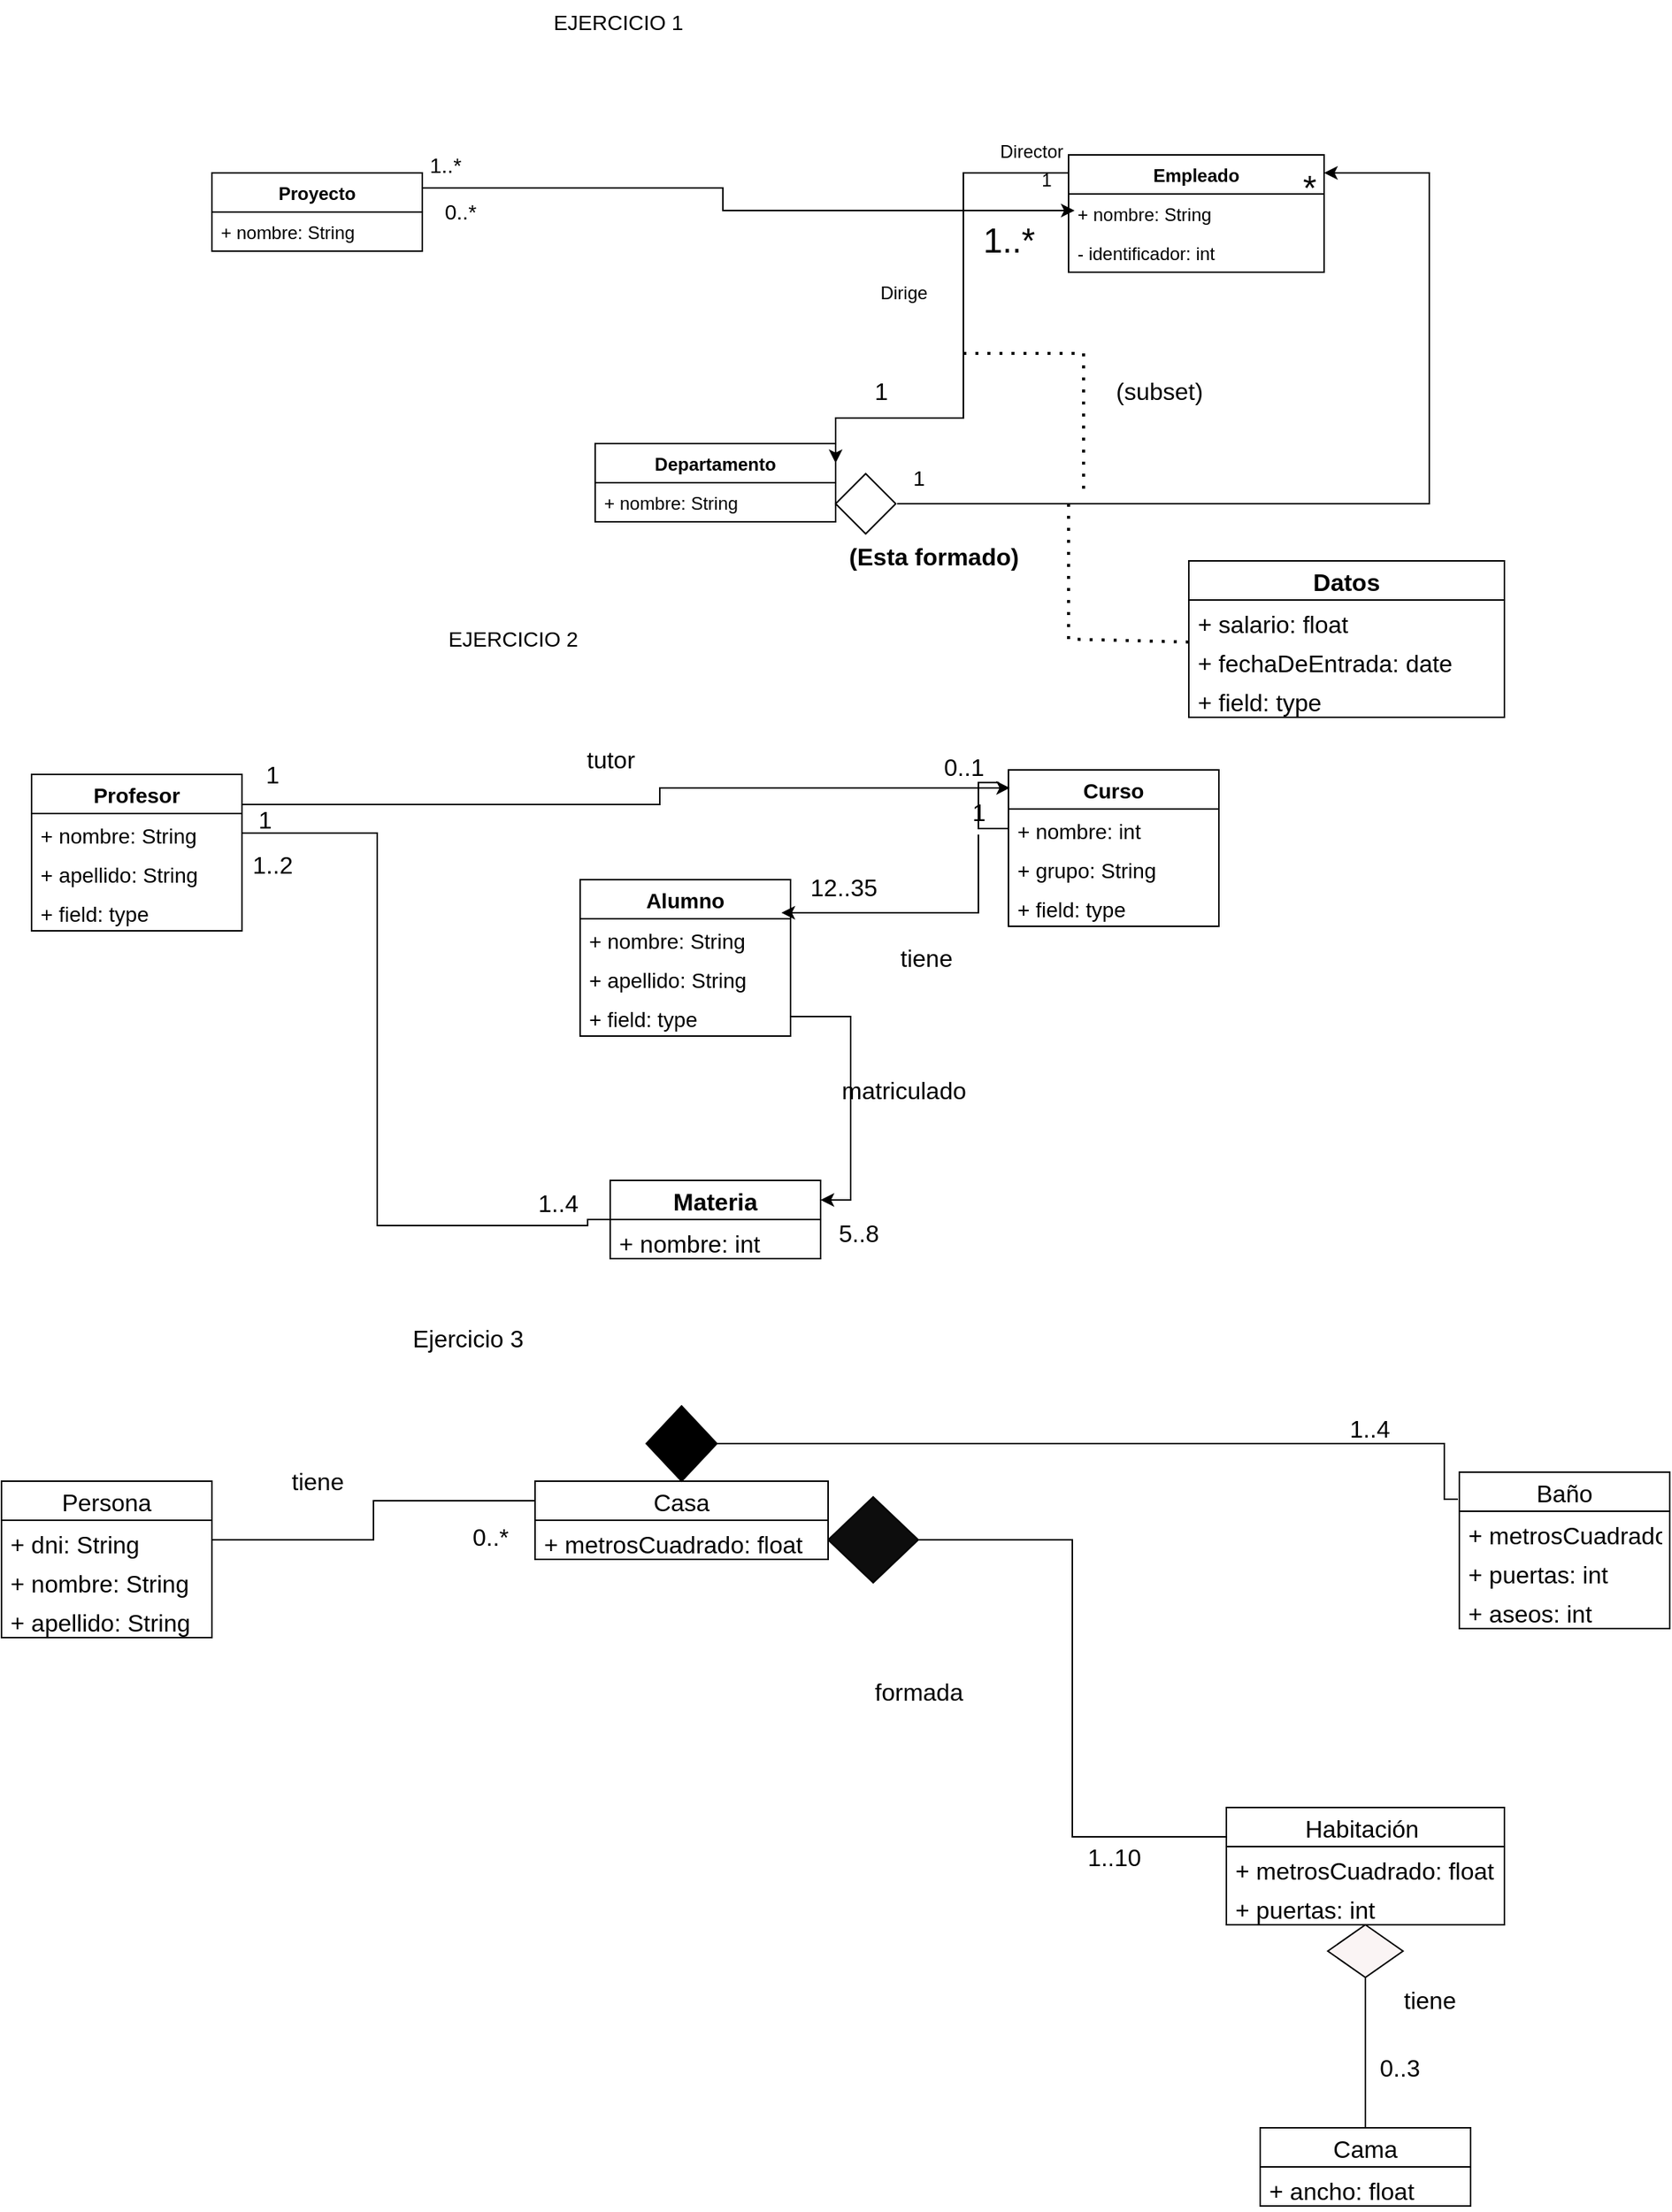 <mxfile version="20.8.20" type="device"><diagram name="Página-1" id="tEs4qa1ADUMWdbzUs_eU"><mxGraphModel dx="1387" dy="788" grid="1" gridSize="10" guides="1" tooltips="1" connect="1" arrows="1" fold="1" page="1" pageScale="1" pageWidth="1654" pageHeight="2336" math="0" shadow="0"><root><mxCell id="0"/><mxCell id="1" parent="0"/><mxCell id="wUo-vT5V9MlrkUWXclEa-17" style="edgeStyle=orthogonalEdgeStyle;rounded=0;orthogonalLoop=1;jettySize=auto;html=1;entryX=1;entryY=0.25;entryDx=0;entryDy=0;" parent="1" source="wUo-vT5V9MlrkUWXclEa-5" target="wUo-vT5V9MlrkUWXclEa-10" edge="1"><mxGeometry relative="1" as="geometry"><Array as="points"><mxPoint x="810" y="160"/><mxPoint x="810" y="323"/></Array></mxGeometry></mxCell><mxCell id="wUo-vT5V9MlrkUWXclEa-5" value="Empleado" style="swimlane;fontStyle=1;childLayout=stackLayout;horizontal=1;startSize=26;fillColor=none;horizontalStack=0;resizeParent=1;resizeParentMax=0;resizeLast=0;collapsible=1;marginBottom=0;" parent="1" vertex="1"><mxGeometry x="880" y="148" width="170" height="78" as="geometry"/></mxCell><mxCell id="wUo-vT5V9MlrkUWXclEa-6" value="+ nombre: String" style="text;strokeColor=none;fillColor=none;align=left;verticalAlign=top;spacingLeft=4;spacingRight=4;overflow=hidden;rotatable=0;points=[[0,0.5],[1,0.5]];portConstraint=eastwest;" parent="wUo-vT5V9MlrkUWXclEa-5" vertex="1"><mxGeometry y="26" width="170" height="26" as="geometry"/></mxCell><mxCell id="wUo-vT5V9MlrkUWXclEa-7" value="- identificador: int" style="text;strokeColor=none;fillColor=none;align=left;verticalAlign=top;spacingLeft=4;spacingRight=4;overflow=hidden;rotatable=0;points=[[0,0.5],[1,0.5]];portConstraint=eastwest;" parent="wUo-vT5V9MlrkUWXclEa-5" vertex="1"><mxGeometry y="52" width="170" height="26" as="geometry"/></mxCell><mxCell id="wUo-vT5V9MlrkUWXclEa-10" value="Departamento" style="swimlane;fontStyle=1;childLayout=stackLayout;horizontal=1;startSize=26;fillColor=none;horizontalStack=0;resizeParent=1;resizeParentMax=0;resizeLast=0;collapsible=1;marginBottom=0;" parent="1" vertex="1"><mxGeometry x="565" y="340" width="160" height="52" as="geometry"/></mxCell><mxCell id="wUo-vT5V9MlrkUWXclEa-11" value="+ nombre: String" style="text;strokeColor=none;fillColor=none;align=left;verticalAlign=top;spacingLeft=4;spacingRight=4;overflow=hidden;rotatable=0;points=[[0,0.5],[1,0.5]];portConstraint=eastwest;" parent="wUo-vT5V9MlrkUWXclEa-10" vertex="1"><mxGeometry y="26" width="160" height="26" as="geometry"/></mxCell><mxCell id="wUo-vT5V9MlrkUWXclEa-25" style="edgeStyle=orthogonalEdgeStyle;rounded=0;orthogonalLoop=1;jettySize=auto;html=1;entryX=1.133;entryY=0.8;entryDx=0;entryDy=0;entryPerimeter=0;fontSize=14;" parent="1" source="wUo-vT5V9MlrkUWXclEa-14" edge="1"><mxGeometry relative="1" as="geometry"><mxPoint x="883.99" y="185" as="targetPoint"/><Array as="points"><mxPoint x="650" y="170"/><mxPoint x="650" y="185"/></Array></mxGeometry></mxCell><mxCell id="wUo-vT5V9MlrkUWXclEa-14" value="Proyecto" style="swimlane;fontStyle=1;childLayout=stackLayout;horizontal=1;startSize=26;fillColor=none;horizontalStack=0;resizeParent=1;resizeParentMax=0;resizeLast=0;collapsible=1;marginBottom=0;" parent="1" vertex="1"><mxGeometry x="310" y="160" width="140" height="52" as="geometry"/></mxCell><mxCell id="wUo-vT5V9MlrkUWXclEa-15" value="+ nombre: String" style="text;strokeColor=none;fillColor=none;align=left;verticalAlign=top;spacingLeft=4;spacingRight=4;overflow=hidden;rotatable=0;points=[[0,0.5],[1,0.5]];portConstraint=eastwest;" parent="wUo-vT5V9MlrkUWXclEa-14" vertex="1"><mxGeometry y="26" width="140" height="26" as="geometry"/></mxCell><mxCell id="wUo-vT5V9MlrkUWXclEa-18" value="&lt;font style=&quot;font-size: 16px;&quot;&gt;1&lt;/font&gt;" style="text;html=1;align=center;verticalAlign=middle;resizable=0;points=[];autosize=1;strokeColor=none;fillColor=none;" parent="1" vertex="1"><mxGeometry x="740" y="290" width="30" height="30" as="geometry"/></mxCell><mxCell id="wUo-vT5V9MlrkUWXclEa-20" value="Director" style="text;html=1;align=center;verticalAlign=middle;resizable=0;points=[];autosize=1;strokeColor=none;fillColor=none;" parent="1" vertex="1"><mxGeometry x="820" y="131" width="70" height="30" as="geometry"/></mxCell><mxCell id="wUo-vT5V9MlrkUWXclEa-21" value="Dirige" style="text;html=1;align=center;verticalAlign=middle;resizable=0;points=[];autosize=1;strokeColor=none;fillColor=none;" parent="1" vertex="1"><mxGeometry x="745" y="225" width="50" height="30" as="geometry"/></mxCell><mxCell id="wUo-vT5V9MlrkUWXclEa-22" style="edgeStyle=orthogonalEdgeStyle;rounded=0;orthogonalLoop=1;jettySize=auto;html=1;exitX=0.033;exitY=1;exitDx=0;exitDy=0;exitPerimeter=0;" parent="1" source="wUo-vT5V9MlrkUWXclEa-24" edge="1"><mxGeometry relative="1" as="geometry"><mxPoint x="1050" y="160" as="targetPoint"/><Array as="points"><mxPoint x="1120" y="380"/><mxPoint x="1120" y="160"/></Array></mxGeometry></mxCell><mxCell id="wUo-vT5V9MlrkUWXclEa-23" value="&lt;font style=&quot;font-size: 23px;&quot;&gt;*&lt;/font&gt;" style="text;html=1;align=center;verticalAlign=middle;resizable=0;points=[];autosize=1;strokeColor=none;fillColor=none;" parent="1" vertex="1"><mxGeometry x="1025" y="150" width="30" height="40" as="geometry"/></mxCell><mxCell id="wUo-vT5V9MlrkUWXclEa-24" value="&lt;font style=&quot;font-size: 14px;&quot;&gt;1&lt;/font&gt;" style="text;html=1;align=center;verticalAlign=middle;resizable=0;points=[];autosize=1;strokeColor=none;fillColor=none;fontSize=23;" parent="1" vertex="1"><mxGeometry x="765" y="340" width="30" height="40" as="geometry"/></mxCell><mxCell id="wUo-vT5V9MlrkUWXclEa-26" value="1..*" style="text;html=1;align=center;verticalAlign=middle;resizable=0;points=[];autosize=1;strokeColor=none;fillColor=none;fontSize=14;" parent="1" vertex="1"><mxGeometry x="445" y="140" width="40" height="30" as="geometry"/></mxCell><mxCell id="wUo-vT5V9MlrkUWXclEa-28" value="&lt;font style=&quot;font-size: 23px;&quot;&gt;1..*&lt;/font&gt;" style="text;html=1;align=center;verticalAlign=middle;resizable=0;points=[];autosize=1;strokeColor=none;fillColor=none;" parent="1" vertex="1"><mxGeometry x="810" y="185" width="60" height="40" as="geometry"/></mxCell><mxCell id="wUo-vT5V9MlrkUWXclEa-29" value="EJERCICIO 1" style="text;html=1;align=center;verticalAlign=middle;resizable=0;points=[];autosize=1;strokeColor=none;fillColor=none;fontSize=14;" parent="1" vertex="1"><mxGeometry x="525" y="45" width="110" height="30" as="geometry"/></mxCell><mxCell id="wUo-vT5V9MlrkUWXclEa-30" value="EJERCICIO 2" style="text;html=1;align=center;verticalAlign=middle;resizable=0;points=[];autosize=1;strokeColor=none;fillColor=none;fontSize=14;" parent="1" vertex="1"><mxGeometry x="455" y="455" width="110" height="30" as="geometry"/></mxCell><mxCell id="wUo-vT5V9MlrkUWXclEa-38" value="Profesor" style="swimlane;fontStyle=1;childLayout=stackLayout;horizontal=1;startSize=26;fillColor=none;horizontalStack=0;resizeParent=1;resizeParentMax=0;resizeLast=0;collapsible=1;marginBottom=0;fontSize=14;" parent="1" vertex="1"><mxGeometry x="190" y="560" width="140" height="104" as="geometry"/></mxCell><mxCell id="wUo-vT5V9MlrkUWXclEa-39" value="+ nombre: String" style="text;strokeColor=none;fillColor=none;align=left;verticalAlign=top;spacingLeft=4;spacingRight=4;overflow=hidden;rotatable=0;points=[[0,0.5],[1,0.5]];portConstraint=eastwest;fontSize=14;" parent="wUo-vT5V9MlrkUWXclEa-38" vertex="1"><mxGeometry y="26" width="140" height="26" as="geometry"/></mxCell><mxCell id="wUo-vT5V9MlrkUWXclEa-40" value="+ apellido: String" style="text;strokeColor=none;fillColor=none;align=left;verticalAlign=top;spacingLeft=4;spacingRight=4;overflow=hidden;rotatable=0;points=[[0,0.5],[1,0.5]];portConstraint=eastwest;fontSize=14;" parent="wUo-vT5V9MlrkUWXclEa-38" vertex="1"><mxGeometry y="52" width="140" height="26" as="geometry"/></mxCell><mxCell id="wUo-vT5V9MlrkUWXclEa-41" value="+ field: type" style="text;strokeColor=none;fillColor=none;align=left;verticalAlign=top;spacingLeft=4;spacingRight=4;overflow=hidden;rotatable=0;points=[[0,0.5],[1,0.5]];portConstraint=eastwest;fontSize=14;" parent="wUo-vT5V9MlrkUWXclEa-38" vertex="1"><mxGeometry y="78" width="140" height="26" as="geometry"/></mxCell><mxCell id="wUo-vT5V9MlrkUWXclEa-42" value="Alumno" style="swimlane;fontStyle=1;childLayout=stackLayout;horizontal=1;startSize=26;fillColor=none;horizontalStack=0;resizeParent=1;resizeParentMax=0;resizeLast=0;collapsible=1;marginBottom=0;fontSize=14;" parent="1" vertex="1"><mxGeometry x="555" y="630" width="140" height="104" as="geometry"/></mxCell><mxCell id="wUo-vT5V9MlrkUWXclEa-43" value="+ nombre: String" style="text;strokeColor=none;fillColor=none;align=left;verticalAlign=top;spacingLeft=4;spacingRight=4;overflow=hidden;rotatable=0;points=[[0,0.5],[1,0.5]];portConstraint=eastwest;fontSize=14;" parent="wUo-vT5V9MlrkUWXclEa-42" vertex="1"><mxGeometry y="26" width="140" height="26" as="geometry"/></mxCell><mxCell id="wUo-vT5V9MlrkUWXclEa-44" value="+ apellido: String" style="text;strokeColor=none;fillColor=none;align=left;verticalAlign=top;spacingLeft=4;spacingRight=4;overflow=hidden;rotatable=0;points=[[0,0.5],[1,0.5]];portConstraint=eastwest;fontSize=14;" parent="wUo-vT5V9MlrkUWXclEa-42" vertex="1"><mxGeometry y="52" width="140" height="26" as="geometry"/></mxCell><mxCell id="wUo-vT5V9MlrkUWXclEa-45" value="+ field: type" style="text;strokeColor=none;fillColor=none;align=left;verticalAlign=top;spacingLeft=4;spacingRight=4;overflow=hidden;rotatable=0;points=[[0,0.5],[1,0.5]];portConstraint=eastwest;fontSize=14;" parent="wUo-vT5V9MlrkUWXclEa-42" vertex="1"><mxGeometry y="78" width="140" height="26" as="geometry"/></mxCell><mxCell id="wUo-vT5V9MlrkUWXclEa-46" value="Curso" style="swimlane;fontStyle=1;childLayout=stackLayout;horizontal=1;startSize=26;fillColor=none;horizontalStack=0;resizeParent=1;resizeParentMax=0;resizeLast=0;collapsible=1;marginBottom=0;fontSize=14;" parent="1" vertex="1"><mxGeometry x="840" y="557" width="140" height="104" as="geometry"/></mxCell><mxCell id="wUo-vT5V9MlrkUWXclEa-47" value="+ nombre: int" style="text;strokeColor=none;fillColor=none;align=left;verticalAlign=top;spacingLeft=4;spacingRight=4;overflow=hidden;rotatable=0;points=[[0,0.5],[1,0.5]];portConstraint=eastwest;fontSize=14;" parent="wUo-vT5V9MlrkUWXclEa-46" vertex="1"><mxGeometry y="26" width="140" height="26" as="geometry"/></mxCell><mxCell id="wUo-vT5V9MlrkUWXclEa-48" value="+ grupo: String" style="text;strokeColor=none;fillColor=none;align=left;verticalAlign=top;spacingLeft=4;spacingRight=4;overflow=hidden;rotatable=0;points=[[0,0.5],[1,0.5]];portConstraint=eastwest;fontSize=14;" parent="wUo-vT5V9MlrkUWXclEa-46" vertex="1"><mxGeometry y="52" width="140" height="26" as="geometry"/></mxCell><mxCell id="wUo-vT5V9MlrkUWXclEa-49" value="+ field: type" style="text;strokeColor=none;fillColor=none;align=left;verticalAlign=top;spacingLeft=4;spacingRight=4;overflow=hidden;rotatable=0;points=[[0,0.5],[1,0.5]];portConstraint=eastwest;fontSize=14;" parent="wUo-vT5V9MlrkUWXclEa-46" vertex="1"><mxGeometry y="78" width="140" height="26" as="geometry"/></mxCell><mxCell id="wUo-vT5V9MlrkUWXclEa-50" value="1" style="text;html=1;align=center;verticalAlign=middle;resizable=0;points=[];autosize=1;strokeColor=none;fillColor=none;" parent="1" vertex="1"><mxGeometry x="850" y="150" width="30" height="30" as="geometry"/></mxCell><mxCell id="wUo-vT5V9MlrkUWXclEa-51" value="" style="rhombus;whiteSpace=wrap;html=1;fontSize=16;" parent="1" vertex="1"><mxGeometry x="725" y="360" width="40" height="40" as="geometry"/></mxCell><mxCell id="wUo-vT5V9MlrkUWXclEa-52" value="&lt;b&gt;(Esta formado)&lt;/b&gt;" style="text;html=1;align=center;verticalAlign=middle;resizable=0;points=[];autosize=1;strokeColor=none;fillColor=none;fontSize=16;" parent="1" vertex="1"><mxGeometry x="720" y="400" width="140" height="30" as="geometry"/></mxCell><mxCell id="wUo-vT5V9MlrkUWXclEa-53" value="0..*" style="text;html=1;align=center;verticalAlign=middle;resizable=0;points=[];autosize=1;strokeColor=none;fillColor=none;fontSize=14;" parent="1" vertex="1"><mxGeometry x="455" y="171" width="40" height="30" as="geometry"/></mxCell><mxCell id="wUo-vT5V9MlrkUWXclEa-54" value="Datos" style="swimlane;fontStyle=1;childLayout=stackLayout;horizontal=1;startSize=26;fillColor=none;horizontalStack=0;resizeParent=1;resizeParentMax=0;resizeLast=0;collapsible=1;marginBottom=0;fontSize=16;" parent="1" vertex="1"><mxGeometry x="960" y="418" width="210" height="104" as="geometry"/></mxCell><mxCell id="wUo-vT5V9MlrkUWXclEa-55" value="+ salario: float" style="text;strokeColor=none;fillColor=none;align=left;verticalAlign=top;spacingLeft=4;spacingRight=4;overflow=hidden;rotatable=0;points=[[0,0.5],[1,0.5]];portConstraint=eastwest;fontSize=16;" parent="wUo-vT5V9MlrkUWXclEa-54" vertex="1"><mxGeometry y="26" width="210" height="26" as="geometry"/></mxCell><mxCell id="wUo-vT5V9MlrkUWXclEa-56" value="+ fechaDeEntrada: date" style="text;strokeColor=none;fillColor=none;align=left;verticalAlign=top;spacingLeft=4;spacingRight=4;overflow=hidden;rotatable=0;points=[[0,0.5],[1,0.5]];portConstraint=eastwest;fontSize=16;" parent="wUo-vT5V9MlrkUWXclEa-54" vertex="1"><mxGeometry y="52" width="210" height="26" as="geometry"/></mxCell><mxCell id="wUo-vT5V9MlrkUWXclEa-57" value="+ field: type" style="text;strokeColor=none;fillColor=none;align=left;verticalAlign=top;spacingLeft=4;spacingRight=4;overflow=hidden;rotatable=0;points=[[0,0.5],[1,0.5]];portConstraint=eastwest;fontSize=16;" parent="wUo-vT5V9MlrkUWXclEa-54" vertex="1"><mxGeometry y="78" width="210" height="26" as="geometry"/></mxCell><mxCell id="wUo-vT5V9MlrkUWXclEa-59" value="" style="endArrow=none;dashed=1;html=1;dashPattern=1 3;strokeWidth=2;rounded=0;fontSize=16;" parent="1" edge="1"><mxGeometry width="50" height="50" relative="1" as="geometry"><mxPoint x="810" y="280" as="sourcePoint"/><mxPoint x="890" y="370" as="targetPoint"/><Array as="points"><mxPoint x="890" y="280"/></Array></mxGeometry></mxCell><mxCell id="wUo-vT5V9MlrkUWXclEa-60" value="" style="endArrow=none;dashed=1;html=1;dashPattern=1 3;strokeWidth=2;rounded=0;fontSize=16;entryX=0.005;entryY=0.077;entryDx=0;entryDy=0;entryPerimeter=0;" parent="1" target="wUo-vT5V9MlrkUWXclEa-56" edge="1"><mxGeometry width="50" height="50" relative="1" as="geometry"><mxPoint x="880" y="380" as="sourcePoint"/><mxPoint x="930" y="420" as="targetPoint"/><Array as="points"><mxPoint x="880" y="470"/></Array></mxGeometry></mxCell><mxCell id="wUo-vT5V9MlrkUWXclEa-61" value="(subset)" style="text;html=1;align=center;verticalAlign=middle;resizable=0;points=[];autosize=1;strokeColor=none;fillColor=none;fontSize=16;" parent="1" vertex="1"><mxGeometry x="900" y="290" width="80" height="30" as="geometry"/></mxCell><mxCell id="wUo-vT5V9MlrkUWXclEa-62" value="Materia" style="swimlane;fontStyle=1;childLayout=stackLayout;horizontal=1;startSize=26;fillColor=none;horizontalStack=0;resizeParent=1;resizeParentMax=0;resizeLast=0;collapsible=1;marginBottom=0;fontSize=16;" parent="1" vertex="1"><mxGeometry x="575" y="830" width="140" height="52" as="geometry"/></mxCell><mxCell id="wUo-vT5V9MlrkUWXclEa-63" value="+ nombre: int" style="text;strokeColor=none;fillColor=none;align=left;verticalAlign=top;spacingLeft=4;spacingRight=4;overflow=hidden;rotatable=0;points=[[0,0.5],[1,0.5]];portConstraint=eastwest;fontSize=16;" parent="wUo-vT5V9MlrkUWXclEa-62" vertex="1"><mxGeometry y="26" width="140" height="26" as="geometry"/></mxCell><mxCell id="wUo-vT5V9MlrkUWXclEa-66" style="edgeStyle=orthogonalEdgeStyle;rounded=0;orthogonalLoop=1;jettySize=auto;html=1;fontSize=16;entryX=0;entryY=0.5;entryDx=0;entryDy=0;endArrow=none;endFill=0;" parent="1" source="wUo-vT5V9MlrkUWXclEa-39" target="wUo-vT5V9MlrkUWXclEa-62" edge="1"><mxGeometry relative="1" as="geometry"><mxPoint x="560" y="790" as="targetPoint"/><Array as="points"><mxPoint x="420" y="599"/><mxPoint x="420" y="860"/><mxPoint x="560" y="860"/><mxPoint x="560" y="856"/></Array></mxGeometry></mxCell><mxCell id="wUo-vT5V9MlrkUWXclEa-67" value="1" style="text;html=1;align=center;verticalAlign=middle;resizable=0;points=[];autosize=1;strokeColor=none;fillColor=none;fontSize=16;" parent="1" vertex="1"><mxGeometry x="330" y="575" width="30" height="30" as="geometry"/></mxCell><mxCell id="wUo-vT5V9MlrkUWXclEa-68" value="1..4" style="text;html=1;align=center;verticalAlign=middle;resizable=0;points=[];autosize=1;strokeColor=none;fillColor=none;fontSize=16;" parent="1" vertex="1"><mxGeometry x="515" y="830" width="50" height="30" as="geometry"/></mxCell><mxCell id="wUo-vT5V9MlrkUWXclEa-74" style="edgeStyle=orthogonalEdgeStyle;rounded=0;orthogonalLoop=1;jettySize=auto;html=1;entryX=0.007;entryY=0.115;entryDx=0;entryDy=0;entryPerimeter=0;fontSize=16;" parent="1" source="wUo-vT5V9MlrkUWXclEa-38" target="wUo-vT5V9MlrkUWXclEa-46" edge="1"><mxGeometry relative="1" as="geometry"><Array as="points"><mxPoint x="608" y="580"/><mxPoint x="608" y="569"/></Array></mxGeometry></mxCell><mxCell id="wUo-vT5V9MlrkUWXclEa-72" value="1..2" style="text;html=1;align=center;verticalAlign=middle;resizable=0;points=[];autosize=1;strokeColor=none;fillColor=none;fontSize=16;" parent="1" vertex="1"><mxGeometry x="325" y="605" width="50" height="30" as="geometry"/></mxCell><mxCell id="wUo-vT5V9MlrkUWXclEa-75" value="1" style="text;html=1;align=center;verticalAlign=middle;resizable=0;points=[];autosize=1;strokeColor=none;fillColor=none;fontSize=16;" parent="1" vertex="1"><mxGeometry x="335" y="545" width="30" height="30" as="geometry"/></mxCell><mxCell id="wUo-vT5V9MlrkUWXclEa-76" value="0..1" style="text;html=1;align=center;verticalAlign=middle;resizable=0;points=[];autosize=1;strokeColor=none;fillColor=none;fontSize=16;" parent="1" vertex="1"><mxGeometry x="785" y="540" width="50" height="30" as="geometry"/></mxCell><mxCell id="wUo-vT5V9MlrkUWXclEa-77" value="tutor" style="text;html=1;align=center;verticalAlign=middle;resizable=0;points=[];autosize=1;strokeColor=none;fillColor=none;fontSize=16;" parent="1" vertex="1"><mxGeometry x="545" y="535" width="60" height="30" as="geometry"/></mxCell><mxCell id="wUo-vT5V9MlrkUWXclEa-78" style="edgeStyle=orthogonalEdgeStyle;rounded=0;orthogonalLoop=1;jettySize=auto;html=1;entryX=0.957;entryY=-0.154;entryDx=0;entryDy=0;entryPerimeter=0;fontSize=16;startArrow=none;" parent="1" source="wUo-vT5V9MlrkUWXclEa-80" target="wUo-vT5V9MlrkUWXclEa-43" edge="1"><mxGeometry relative="1" as="geometry"/></mxCell><mxCell id="wUo-vT5V9MlrkUWXclEa-79" value="tiene" style="text;html=1;align=center;verticalAlign=middle;resizable=0;points=[];autosize=1;strokeColor=none;fillColor=none;fontSize=16;" parent="1" vertex="1"><mxGeometry x="755" y="667" width="60" height="30" as="geometry"/></mxCell><mxCell id="wUo-vT5V9MlrkUWXclEa-81" value="" style="edgeStyle=orthogonalEdgeStyle;rounded=0;orthogonalLoop=1;jettySize=auto;html=1;entryX=0.957;entryY=-0.154;entryDx=0;entryDy=0;entryPerimeter=0;fontSize=16;endArrow=none;" parent="1" source="wUo-vT5V9MlrkUWXclEa-47" target="wUo-vT5V9MlrkUWXclEa-80" edge="1"><mxGeometry relative="1" as="geometry"><mxPoint x="840" y="596" as="sourcePoint"/><mxPoint x="688.98" y="651.996" as="targetPoint"/></mxGeometry></mxCell><mxCell id="wUo-vT5V9MlrkUWXclEa-80" value="1" style="text;html=1;align=center;verticalAlign=middle;resizable=0;points=[];autosize=1;strokeColor=none;fillColor=none;fontSize=16;" parent="1" vertex="1"><mxGeometry x="805" y="570" width="30" height="30" as="geometry"/></mxCell><mxCell id="wUo-vT5V9MlrkUWXclEa-82" value="12..35" style="text;html=1;align=center;verticalAlign=middle;resizable=0;points=[];autosize=1;strokeColor=none;fillColor=none;fontSize=16;" parent="1" vertex="1"><mxGeometry x="695" y="620" width="70" height="30" as="geometry"/></mxCell><mxCell id="wUo-vT5V9MlrkUWXclEa-83" style="edgeStyle=orthogonalEdgeStyle;rounded=0;orthogonalLoop=1;jettySize=auto;html=1;entryX=1;entryY=0.25;entryDx=0;entryDy=0;fontSize=16;" parent="1" source="wUo-vT5V9MlrkUWXclEa-45" target="wUo-vT5V9MlrkUWXclEa-62" edge="1"><mxGeometry relative="1" as="geometry"/></mxCell><mxCell id="wUo-vT5V9MlrkUWXclEa-84" value="matriculado" style="text;html=1;align=center;verticalAlign=middle;resizable=0;points=[];autosize=1;strokeColor=none;fillColor=none;fontSize=16;" parent="1" vertex="1"><mxGeometry x="715" y="755" width="110" height="30" as="geometry"/></mxCell><mxCell id="wUo-vT5V9MlrkUWXclEa-85" value="5..8" style="text;html=1;align=center;verticalAlign=middle;resizable=0;points=[];autosize=1;strokeColor=none;fillColor=none;fontSize=16;" parent="1" vertex="1"><mxGeometry x="715" y="850" width="50" height="30" as="geometry"/></mxCell><mxCell id="wUo-vT5V9MlrkUWXclEa-86" value="Ejercicio 3" style="text;html=1;align=center;verticalAlign=middle;resizable=0;points=[];autosize=1;strokeColor=none;fillColor=none;fontSize=16;" parent="1" vertex="1"><mxGeometry x="430" y="920" width="100" height="30" as="geometry"/></mxCell><mxCell id="wUo-vT5V9MlrkUWXclEa-87" value="Persona" style="swimlane;fontStyle=0;childLayout=stackLayout;horizontal=1;startSize=26;fillColor=none;horizontalStack=0;resizeParent=1;resizeParentMax=0;resizeLast=0;collapsible=1;marginBottom=0;fontSize=16;" parent="1" vertex="1"><mxGeometry x="170" y="1030" width="140" height="104" as="geometry"/></mxCell><mxCell id="wUo-vT5V9MlrkUWXclEa-88" value="+ dni: String" style="text;strokeColor=none;fillColor=none;align=left;verticalAlign=top;spacingLeft=4;spacingRight=4;overflow=hidden;rotatable=0;points=[[0,0.5],[1,0.5]];portConstraint=eastwest;fontSize=16;" parent="wUo-vT5V9MlrkUWXclEa-87" vertex="1"><mxGeometry y="26" width="140" height="26" as="geometry"/></mxCell><mxCell id="wUo-vT5V9MlrkUWXclEa-89" value="+ nombre: String" style="text;strokeColor=none;fillColor=none;align=left;verticalAlign=top;spacingLeft=4;spacingRight=4;overflow=hidden;rotatable=0;points=[[0,0.5],[1,0.5]];portConstraint=eastwest;fontSize=16;" parent="wUo-vT5V9MlrkUWXclEa-87" vertex="1"><mxGeometry y="52" width="140" height="26" as="geometry"/></mxCell><mxCell id="wUo-vT5V9MlrkUWXclEa-90" value="+ apellido: String" style="text;strokeColor=none;fillColor=none;align=left;verticalAlign=top;spacingLeft=4;spacingRight=4;overflow=hidden;rotatable=0;points=[[0,0.5],[1,0.5]];portConstraint=eastwest;fontSize=16;" parent="wUo-vT5V9MlrkUWXclEa-87" vertex="1"><mxGeometry y="78" width="140" height="26" as="geometry"/></mxCell><mxCell id="wUo-vT5V9MlrkUWXclEa-113" style="edgeStyle=orthogonalEdgeStyle;rounded=0;orthogonalLoop=1;jettySize=auto;html=1;fontSize=16;entryX=-0.007;entryY=0.173;entryDx=0;entryDy=0;entryPerimeter=0;endArrow=none;endFill=0;startArrow=none;" parent="1" source="aXPaf501nXrnKAZFBoVe-2" edge="1" target="wUo-vT5V9MlrkUWXclEa-99"><mxGeometry relative="1" as="geometry"><mxPoint x="1130" y="1040" as="targetPoint"/><Array as="points"><mxPoint x="1130" y="1005"/><mxPoint x="1130" y="1042"/></Array></mxGeometry></mxCell><mxCell id="wUo-vT5V9MlrkUWXclEa-91" value="Casa" style="swimlane;fontStyle=0;childLayout=stackLayout;horizontal=1;startSize=26;fillColor=none;horizontalStack=0;resizeParent=1;resizeParentMax=0;resizeLast=0;collapsible=1;marginBottom=0;fontSize=16;" parent="1" vertex="1"><mxGeometry x="525" y="1030" width="195" height="52" as="geometry"/></mxCell><mxCell id="wUo-vT5V9MlrkUWXclEa-92" value="+ metrosCuadrado: float" style="text;strokeColor=none;fillColor=none;align=left;verticalAlign=top;spacingLeft=4;spacingRight=4;overflow=hidden;rotatable=0;points=[[0,0.5],[1,0.5]];portConstraint=eastwest;fontSize=16;" parent="wUo-vT5V9MlrkUWXclEa-91" vertex="1"><mxGeometry y="26" width="195" height="26" as="geometry"/></mxCell><mxCell id="wUo-vT5V9MlrkUWXclEa-117" style="edgeStyle=orthogonalEdgeStyle;rounded=0;orthogonalLoop=1;jettySize=auto;html=1;fontSize=16;startArrow=none;endArrow=none;endFill=0;" parent="1" source="aXPaf501nXrnKAZFBoVe-3" target="wUo-vT5V9MlrkUWXclEa-103" edge="1"><mxGeometry relative="1" as="geometry"/></mxCell><mxCell id="wUo-vT5V9MlrkUWXclEa-95" value="Habitación " style="swimlane;fontStyle=0;childLayout=stackLayout;horizontal=1;startSize=26;fillColor=none;horizontalStack=0;resizeParent=1;resizeParentMax=0;resizeLast=0;collapsible=1;marginBottom=0;fontSize=16;" parent="1" vertex="1"><mxGeometry x="985" y="1247" width="185" height="78" as="geometry"/></mxCell><mxCell id="wUo-vT5V9MlrkUWXclEa-96" value="+ metrosCuadrado: float" style="text;strokeColor=none;fillColor=none;align=left;verticalAlign=top;spacingLeft=4;spacingRight=4;overflow=hidden;rotatable=0;points=[[0,0.5],[1,0.5]];portConstraint=eastwest;fontSize=16;" parent="wUo-vT5V9MlrkUWXclEa-95" vertex="1"><mxGeometry y="26" width="185" height="26" as="geometry"/></mxCell><mxCell id="wUo-vT5V9MlrkUWXclEa-97" value="+ puertas: int" style="text;strokeColor=none;fillColor=none;align=left;verticalAlign=top;spacingLeft=4;spacingRight=4;overflow=hidden;rotatable=0;points=[[0,0.5],[1,0.5]];portConstraint=eastwest;fontSize=16;" parent="wUo-vT5V9MlrkUWXclEa-95" vertex="1"><mxGeometry y="52" width="185" height="26" as="geometry"/></mxCell><mxCell id="wUo-vT5V9MlrkUWXclEa-99" value="Baño" style="swimlane;fontStyle=0;childLayout=stackLayout;horizontal=1;startSize=26;fillColor=none;horizontalStack=0;resizeParent=1;resizeParentMax=0;resizeLast=0;collapsible=1;marginBottom=0;fontSize=16;" parent="1" vertex="1"><mxGeometry x="1140" y="1024" width="140" height="104" as="geometry"/></mxCell><mxCell id="wUo-vT5V9MlrkUWXclEa-100" value="+ metrosCuadrado: float" style="text;strokeColor=none;fillColor=none;align=left;verticalAlign=top;spacingLeft=4;spacingRight=4;overflow=hidden;rotatable=0;points=[[0,0.5],[1,0.5]];portConstraint=eastwest;fontSize=16;" parent="wUo-vT5V9MlrkUWXclEa-99" vertex="1"><mxGeometry y="26" width="140" height="26" as="geometry"/></mxCell><mxCell id="wUo-vT5V9MlrkUWXclEa-101" value="+ puertas: int" style="text;strokeColor=none;fillColor=none;align=left;verticalAlign=top;spacingLeft=4;spacingRight=4;overflow=hidden;rotatable=0;points=[[0,0.5],[1,0.5]];portConstraint=eastwest;fontSize=16;" parent="wUo-vT5V9MlrkUWXclEa-99" vertex="1"><mxGeometry y="52" width="140" height="26" as="geometry"/></mxCell><mxCell id="wUo-vT5V9MlrkUWXclEa-102" value="+ aseos: int" style="text;strokeColor=none;fillColor=none;align=left;verticalAlign=top;spacingLeft=4;spacingRight=4;overflow=hidden;rotatable=0;points=[[0,0.5],[1,0.5]];portConstraint=eastwest;fontSize=16;" parent="wUo-vT5V9MlrkUWXclEa-99" vertex="1"><mxGeometry y="78" width="140" height="26" as="geometry"/></mxCell><mxCell id="wUo-vT5V9MlrkUWXclEa-103" value="Cama" style="swimlane;fontStyle=0;childLayout=stackLayout;horizontal=1;startSize=26;fillColor=none;horizontalStack=0;resizeParent=1;resizeParentMax=0;resizeLast=0;collapsible=1;marginBottom=0;fontSize=16;" parent="1" vertex="1"><mxGeometry x="1007.5" y="1460" width="140" height="52" as="geometry"/></mxCell><mxCell id="wUo-vT5V9MlrkUWXclEa-104" value="+ ancho: float" style="text;strokeColor=none;fillColor=none;align=left;verticalAlign=top;spacingLeft=4;spacingRight=4;overflow=hidden;rotatable=0;points=[[0,0.5],[1,0.5]];portConstraint=eastwest;fontSize=16;" parent="wUo-vT5V9MlrkUWXclEa-103" vertex="1"><mxGeometry y="26" width="140" height="26" as="geometry"/></mxCell><mxCell id="wUo-vT5V9MlrkUWXclEa-108" style="edgeStyle=orthogonalEdgeStyle;rounded=0;orthogonalLoop=1;jettySize=auto;html=1;entryX=0;entryY=0.25;entryDx=0;entryDy=0;fontSize=16;endArrow=none;endFill=0;" parent="1" source="wUo-vT5V9MlrkUWXclEa-88" target="wUo-vT5V9MlrkUWXclEa-91" edge="1"><mxGeometry relative="1" as="geometry"/></mxCell><mxCell id="wUo-vT5V9MlrkUWXclEa-109" value="tiene" style="text;html=1;align=center;verticalAlign=middle;resizable=0;points=[];autosize=1;strokeColor=none;fillColor=none;fontSize=16;" parent="1" vertex="1"><mxGeometry x="350" y="1015" width="60" height="30" as="geometry"/></mxCell><mxCell id="wUo-vT5V9MlrkUWXclEa-111" value="0..*" style="text;html=1;align=center;verticalAlign=middle;resizable=0;points=[];autosize=1;strokeColor=none;fillColor=none;fontSize=16;" parent="1" vertex="1"><mxGeometry x="470" y="1052" width="50" height="30" as="geometry"/></mxCell><mxCell id="wUo-vT5V9MlrkUWXclEa-112" style="edgeStyle=orthogonalEdgeStyle;rounded=0;orthogonalLoop=1;jettySize=auto;html=1;entryX=0;entryY=0.25;entryDx=0;entryDy=0;fontSize=16;startArrow=none;startFill=0;endArrow=none;endFill=0;" parent="1" source="aXPaf501nXrnKAZFBoVe-1" target="wUo-vT5V9MlrkUWXclEa-95" edge="1"><mxGeometry relative="1" as="geometry"/></mxCell><mxCell id="wUo-vT5V9MlrkUWXclEa-114" value="formada" style="text;html=1;align=center;verticalAlign=middle;resizable=0;points=[];autosize=1;strokeColor=none;fillColor=none;fontSize=16;" parent="1" vertex="1"><mxGeometry x="740" y="1155" width="80" height="30" as="geometry"/></mxCell><mxCell id="wUo-vT5V9MlrkUWXclEa-115" value="1..10" style="text;html=1;align=center;verticalAlign=middle;resizable=0;points=[];autosize=1;strokeColor=none;fillColor=none;fontSize=16;" parent="1" vertex="1"><mxGeometry x="880" y="1265" width="60" height="30" as="geometry"/></mxCell><mxCell id="wUo-vT5V9MlrkUWXclEa-116" value="1..4" style="text;html=1;align=center;verticalAlign=middle;resizable=0;points=[];autosize=1;strokeColor=none;fillColor=none;fontSize=16;" parent="1" vertex="1"><mxGeometry x="1055" y="980" width="50" height="30" as="geometry"/></mxCell><mxCell id="wUo-vT5V9MlrkUWXclEa-118" value="tiene" style="text;html=1;align=center;verticalAlign=middle;resizable=0;points=[];autosize=1;strokeColor=none;fillColor=none;fontSize=16;" parent="1" vertex="1"><mxGeometry x="1090" y="1360" width="60" height="30" as="geometry"/></mxCell><mxCell id="wUo-vT5V9MlrkUWXclEa-119" value="0..3" style="text;html=1;align=center;verticalAlign=middle;resizable=0;points=[];autosize=1;strokeColor=none;fillColor=none;fontSize=16;" parent="1" vertex="1"><mxGeometry x="1075" y="1405" width="50" height="30" as="geometry"/></mxCell><mxCell id="aXPaf501nXrnKAZFBoVe-3" value="" style="rhombus;whiteSpace=wrap;html=1;strokeColor=#000000;fillColor=#faf4f4;" vertex="1" parent="1"><mxGeometry x="1052.5" y="1325" width="50" height="35" as="geometry"/></mxCell><mxCell id="aXPaf501nXrnKAZFBoVe-2" value="" style="rhombus;whiteSpace=wrap;html=1;fillColor=#000000;" vertex="1" parent="1"><mxGeometry x="599" y="980" width="47" height="50" as="geometry"/></mxCell><mxCell id="aXPaf501nXrnKAZFBoVe-1" value="" style="rhombus;whiteSpace=wrap;html=1;strokeColor=#000000;fillColor=#0d0d0d;" vertex="1" parent="1"><mxGeometry x="720" y="1040.5" width="60" height="57" as="geometry"/></mxCell></root></mxGraphModel></diagram></mxfile>